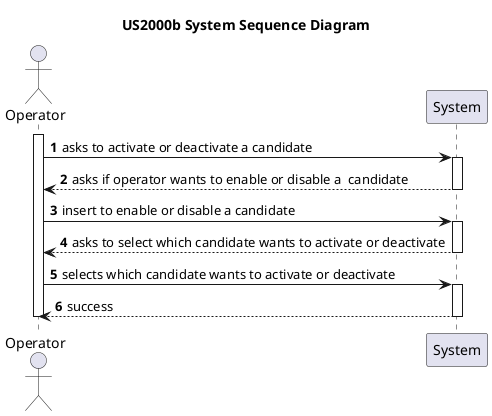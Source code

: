 @startuml US2000b_SSD
autonumber
title US2000b System Sequence Diagram

actor "Operator" as USER
participant "System" as SYS

activate USER

USER -> SYS : asks to activate or deactivate a candidate

activate SYS
SYS --> USER : asks if operator wants to enable or disable a  candidate
deactivate SYS
USER -> SYS : insert to enable or disable a candidate

activate SYS
SYS --> USER : asks to select which candidate wants to activate or deactivate
deactivate SYS
USER -> SYS : selects which candidate wants to activate or deactivate
activate SYS

SYS --> USER : success
deactivate SYS

deactivate USER

@enduml